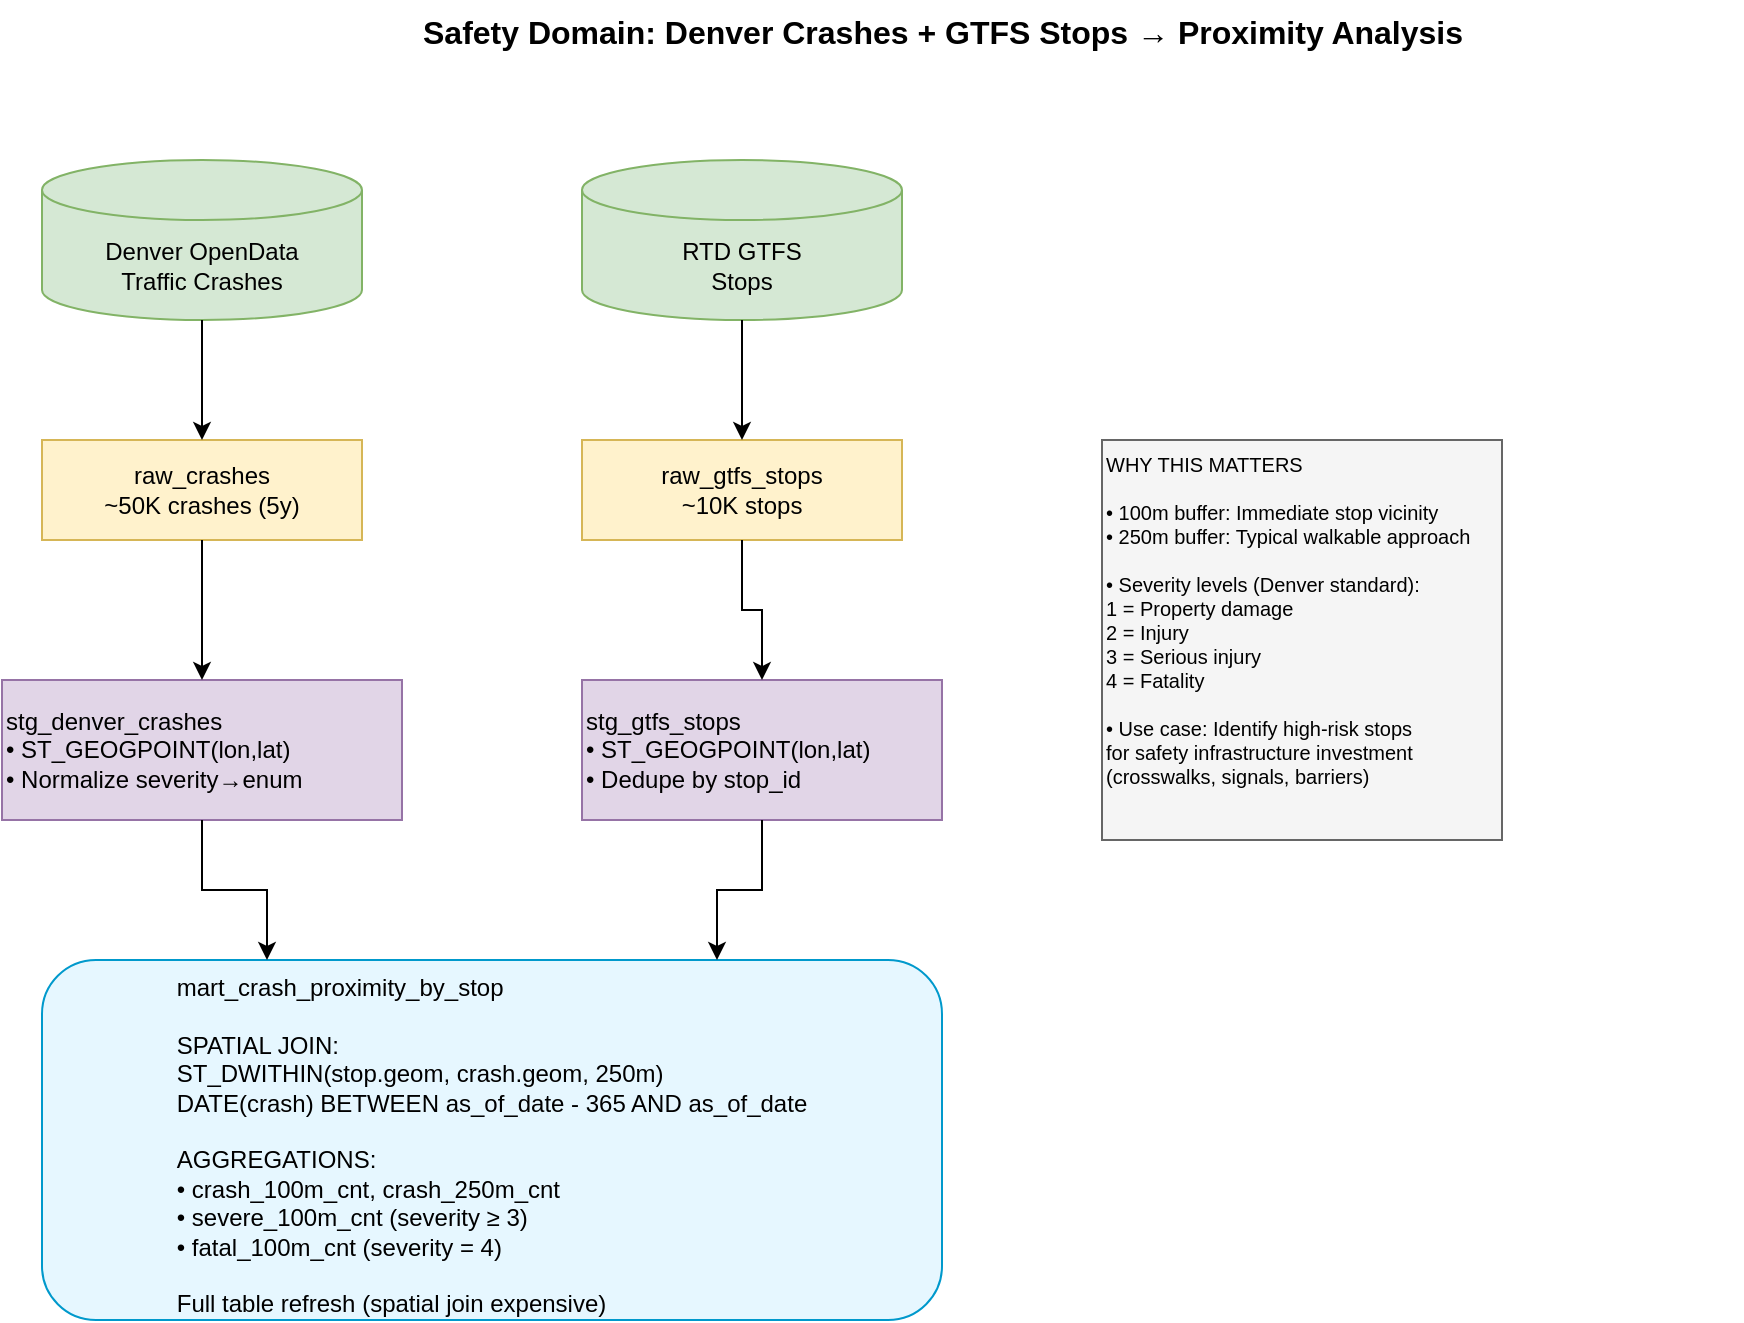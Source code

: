 <mxfile>
    <diagram id="safety-lineage" name="Safety Domain Lineage">
        <mxGraphModel dx="418" dy="695" grid="1" gridSize="10" guides="1" tooltips="1" connect="1" arrows="1" fold="1" page="1" pageScale="1" pageWidth="1200" pageHeight="800" math="0" shadow="0">
            <root>
                <mxCell id="0"/>
                <mxCell id="1" parent="0"/>
                <mxCell id="title" value="Safety Domain: Denver Crashes + GTFS Stops → Proximity Analysis" style="text;html=1;strokeColor=none;fillColor=none;align=center;fontSize=16;fontStyle=1;" parent="1" vertex="1">
                    <mxGeometry x="200" y="20" width="800" height="30" as="geometry"/>
                </mxCell>
                <mxCell id="src-crashes" value="Denver OpenData&#xa;Traffic Crashes" style="shape=cylinder3;whiteSpace=wrap;html=1;boundedLbl=1;backgroundOutline=1;size=15;fillColor=#d5e8d4;strokeColor=#82b366;" parent="1" vertex="1">
                    <mxGeometry x="150" y="100" width="160" height="80" as="geometry"/>
                </mxCell>
                <mxCell id="src-stops" value="RTD GTFS&#xa;Stops" style="shape=cylinder3;whiteSpace=wrap;html=1;boundedLbl=1;backgroundOutline=1;size=15;fillColor=#d5e8d4;strokeColor=#82b366;" parent="1" vertex="1">
                    <mxGeometry x="420" y="100" width="160" height="80" as="geometry"/>
                </mxCell>
                <mxCell id="raw-crashes" value="raw_crashes&#xa;~50K crashes (5y)" style="rounded=0;whiteSpace=wrap;html=1;fillColor=#fff2cc;strokeColor=#d6b656;" parent="1" vertex="1">
                    <mxGeometry x="150" y="240" width="160" height="50" as="geometry"/>
                </mxCell>
                <mxCell id="raw-stops" value="raw_gtfs_stops&#xa;~10K stops" style="rounded=0;whiteSpace=wrap;html=1;fillColor=#fff2cc;strokeColor=#d6b656;" parent="1" vertex="1">
                    <mxGeometry x="420" y="240" width="160" height="50" as="geometry"/>
                </mxCell>
                <mxCell id="stg-crashes" value="stg_denver_crashes&#xa;• ST_GEOGPOINT(lon,lat)&#xa;• Normalize severity→enum" style="rounded=0;whiteSpace=wrap;html=1;fillColor=#e1d5e7;strokeColor=#9673a6;align=left;" parent="1" vertex="1">
                    <mxGeometry x="130" y="360" width="200" height="70" as="geometry"/>
                </mxCell>
                <mxCell id="stg-stops" value="stg_gtfs_stops&#xa;• ST_GEOGPOINT(lon,lat)&#xa;• Dedupe by stop_id" style="rounded=0;whiteSpace=wrap;html=1;fillColor=#e1d5e7;strokeColor=#9673a6;align=left;" parent="1" vertex="1">
                    <mxGeometry x="420" y="360" width="180" height="70" as="geometry"/>
                </mxCell>
                <mxCell id="mart" value="&lt;div style=&quot;text-align: justify;&quot;&gt;&lt;span style=&quot;background-color: transparent; font-weight: normal;&quot;&gt;mart_crash_proximity_by_stop&lt;/span&gt;&lt;/div&gt;&lt;div style=&quot;text-align: justify;&quot;&gt;&lt;span style=&quot;font-weight: normal;&quot;&gt;&lt;br&gt;&lt;/span&gt;&lt;/div&gt;&lt;div style=&quot;text-align: justify;&quot;&gt;&lt;span style=&quot;background-color: transparent; font-weight: normal;&quot;&gt;SPATIAL JOIN:&lt;/span&gt;&lt;/div&gt;&lt;div style=&quot;text-align: justify;&quot;&gt;&lt;span style=&quot;background-color: transparent; font-weight: normal;&quot;&gt;ST_DWITHIN(stop.geom, crash.geom, 250m)&lt;/span&gt;&lt;/div&gt;&lt;div style=&quot;text-align: justify;&quot;&gt;&lt;span style=&quot;background-color: transparent; font-weight: normal;&quot;&gt;DATE(crash) BETWEEN as_of_date - 365 AND as_of_date&lt;/span&gt;&lt;/div&gt;&lt;div style=&quot;text-align: justify;&quot;&gt;&lt;span style=&quot;font-weight: normal;&quot;&gt;&lt;br&gt;&lt;/span&gt;&lt;/div&gt;&lt;div style=&quot;text-align: justify;&quot;&gt;&lt;span style=&quot;background-color: transparent; font-weight: normal;&quot;&gt;AGGREGATIONS:&lt;/span&gt;&lt;/div&gt;&lt;div style=&quot;text-align: justify;&quot;&gt;&lt;span style=&quot;background-color: transparent; font-weight: normal;&quot;&gt;• crash_100m_cnt, crash_250m_cnt&lt;/span&gt;&lt;/div&gt;&lt;div style=&quot;text-align: justify;&quot;&gt;&lt;span style=&quot;background-color: transparent; font-weight: normal;&quot;&gt;• severe_100m_cnt (severity ≥ 3)&lt;/span&gt;&lt;/div&gt;&lt;div style=&quot;text-align: justify;&quot;&gt;&lt;span style=&quot;background-color: transparent; font-weight: normal;&quot;&gt;• fatal_100m_cnt (severity = 4)&lt;/span&gt;&lt;/div&gt;&lt;div style=&quot;text-align: justify;&quot;&gt;&lt;span style=&quot;font-weight: normal;&quot;&gt;&lt;br&gt;&lt;/span&gt;&lt;/div&gt;&lt;div style=&quot;text-align: justify;&quot;&gt;&lt;span style=&quot;background-color: transparent; font-weight: normal;&quot;&gt;Full table refresh (spatial join expensive)&lt;/span&gt;&lt;/div&gt;" style="rounded=1;whiteSpace=wrap;html=1;fillColor=#e6f7ff;strokeColor=#0099cc;align=center;verticalAlign=top;fontStyle=1;" parent="1" vertex="1">
                    <mxGeometry x="150" y="500" width="450" height="180" as="geometry"/>
                </mxCell>
                <mxCell id="e1" value="" style="edgeStyle=orthogonalEdgeStyle;rounded=0;html=1;" parent="1" source="src-crashes" target="raw-crashes" edge="1">
                    <mxGeometry relative="1" as="geometry"/>
                </mxCell>
                <mxCell id="e2" value="" style="edgeStyle=orthogonalEdgeStyle;rounded=0;html=1;" parent="1" source="src-stops" target="raw-stops" edge="1">
                    <mxGeometry relative="1" as="geometry"/>
                </mxCell>
                <mxCell id="e3" value="" style="edgeStyle=orthogonalEdgeStyle;rounded=0;html=1;" parent="1" source="raw-crashes" target="stg-crashes" edge="1">
                    <mxGeometry relative="1" as="geometry"/>
                </mxCell>
                <mxCell id="e4" value="" style="edgeStyle=orthogonalEdgeStyle;rounded=0;html=1;" parent="1" source="raw-stops" target="stg-stops" edge="1">
                    <mxGeometry relative="1" as="geometry"/>
                </mxCell>
                <mxCell id="e5" value="" style="edgeStyle=orthogonalEdgeStyle;rounded=0;html=1;exitX=0.5;exitY=1;entryX=0.25;entryY=0;" parent="1" source="stg-crashes" target="mart" edge="1">
                    <mxGeometry relative="1" as="geometry"/>
                </mxCell>
                <mxCell id="e6" value="" style="edgeStyle=orthogonalEdgeStyle;rounded=0;html=1;exitX=0.5;exitY=1;entryX=0.75;entryY=0;" parent="1" source="stg-stops" target="mart" edge="1">
                    <mxGeometry relative="1" as="geometry"/>
                </mxCell>
                <mxCell id="notes" value="&lt;div style=&quot;text-align: justify;&quot;&gt;&lt;span style=&quot;background-color: transparent;&quot;&gt;WHY THIS MATTERS&lt;/span&gt;&lt;/div&gt;&lt;div style=&quot;text-align: justify;&quot;&gt;&lt;br&gt;&lt;/div&gt;&lt;div style=&quot;text-align: justify;&quot;&gt;&lt;span style=&quot;background-color: transparent;&quot;&gt;• 100m buffer: Immediate stop vicinity&lt;/span&gt;&lt;/div&gt;&lt;div style=&quot;text-align: justify;&quot;&gt;&lt;span style=&quot;background-color: transparent;&quot;&gt;• 250m buffer: Typical walkable approach&lt;/span&gt;&lt;/div&gt;&lt;div style=&quot;text-align: justify;&quot;&gt;&lt;br&gt;&lt;/div&gt;&lt;div style=&quot;text-align: justify;&quot;&gt;&lt;span style=&quot;background-color: transparent;&quot;&gt;• Severity levels (Denver standard):&lt;/span&gt;&lt;/div&gt;&lt;div style=&quot;text-align: justify;&quot;&gt;&lt;span style=&quot;background-color: transparent;&quot;&gt;1 = Property damage&lt;/span&gt;&lt;/div&gt;&lt;div style=&quot;text-align: justify;&quot;&gt;&lt;span style=&quot;background-color: transparent;&quot;&gt;2 = Injury&lt;/span&gt;&lt;/div&gt;&lt;div style=&quot;text-align: justify;&quot;&gt;&lt;span style=&quot;background-color: transparent;&quot;&gt;3 = Serious injury&lt;/span&gt;&lt;/div&gt;&lt;div style=&quot;text-align: justify;&quot;&gt;&lt;span style=&quot;background-color: transparent;&quot;&gt;4 = Fatality&lt;/span&gt;&lt;/div&gt;&lt;div style=&quot;text-align: justify;&quot;&gt;&lt;br&gt;&lt;/div&gt;&lt;div style=&quot;text-align: justify;&quot;&gt;&lt;span style=&quot;background-color: transparent;&quot;&gt;• Use case: Identify high-risk stops&lt;/span&gt;&lt;/div&gt;&lt;div style=&quot;text-align: justify;&quot;&gt;&lt;span style=&quot;background-color: transparent;&quot;&gt;for safety infrastructure investment&lt;/span&gt;&lt;/div&gt;&lt;div style=&quot;text-align: justify;&quot;&gt;&lt;span style=&quot;background-color: transparent;&quot;&gt;(crosswalks, signals, barriers)&lt;/span&gt;&lt;/div&gt;" style="rounded=0;whiteSpace=wrap;html=1;fillColor=#f5f5f5;strokeColor=#666666;align=left;verticalAlign=top;fontSize=10;" parent="1" vertex="1">
                    <mxGeometry x="680" y="240" width="200" height="200" as="geometry"/>
                </mxCell>
            </root>
        </mxGraphModel>
    </diagram>
</mxfile>